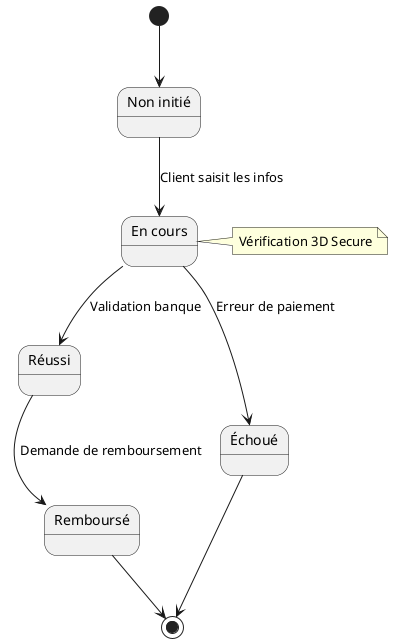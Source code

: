 @startuml
state "Non initié" as non_initie
state "En cours" as en_cours
state "Réussi" as reussi
state "Échoué" as echoue
state "Remboursé" as rembourse

[*] --> non_initie
non_initie --> en_cours : Client saisit les infos
en_cours --> reussi : Validation banque
en_cours --> echoue : Erreur de paiement
reussi --> rembourse : Demande de remboursement
rembourse --> [*]
echoue --> [*]

note right of en_cours : Vérification 3D Secure
@enduml